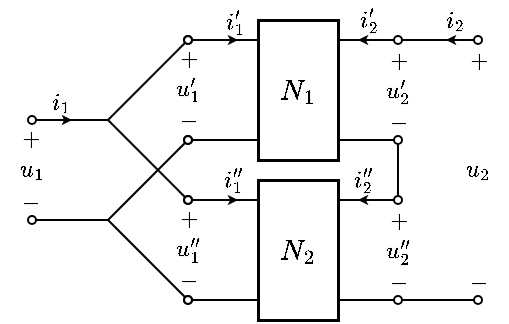 <mxfile version="17.2.1" type="device"><diagram id="5rbgzLOTwC2UY9oqK9Cq" name="第 1 页"><mxGraphModel dx="314" dy="274" grid="1" gridSize="5" guides="1" tooltips="1" connect="1" arrows="1" fold="1" page="1" pageScale="1" pageWidth="827" pageHeight="1169" math="1" shadow="0"><root><mxCell id="0"/><mxCell id="1" parent="0"/><mxCell id="ClMfeebkYCAQajB1Zd_--21" value="$$+$$" style="text;html=1;resizable=1;autosize=1;align=center;verticalAlign=middle;points=[];fillColor=none;strokeColor=none;rounded=0;movable=1;rotatable=1;deletable=1;editable=1;connectable=0;fontSize=10;" parent="1" vertex="1"><mxGeometry x="342" y="369" width="15" height="12" as="geometry"/></mxCell><mxCell id="ClMfeebkYCAQajB1Zd_--22" value="$$-$$" style="text;resizable=1;autosize=1;align=center;verticalAlign=middle;points=[];fillColor=none;strokeColor=none;rounded=0;html=1;imageAspect=1;noLabel=0;recursiveResize=1;expand=1;editable=1;movable=1;rotatable=1;deletable=1;connectable=0;comic=0;fontSize=10;" parent="1" vertex="1"><mxGeometry x="342" y="401" width="15" height="9" as="geometry"/></mxCell><mxCell id="_tpZHG4uNnz5ES9-Bjnb-25" value="\(u_2'\)" style="text;html=1;resizable=1;autosize=1;align=center;verticalAlign=middle;points=[];fillColor=none;strokeColor=none;rounded=0;comic=0;movable=1;rotatable=1;deletable=1;editable=1;connectable=0;fontSize=10;" parent="1" vertex="1"><mxGeometry x="340" y="301" width="20" height="20" as="geometry"/></mxCell><mxCell id="bXhRz9zdWTw2_m6RRyU6-28" value="$$N_1$$" style="rounded=0;whiteSpace=wrap;html=1;strokeWidth=1.5;connectable=0;" parent="1" vertex="1"><mxGeometry x="280" y="275" width="40" height="70" as="geometry"/></mxCell><mxCell id="_tpZHG4uNnz5ES9-Bjnb-19" value="" style="endArrow=oval;html=1;rounded=0;fontSize=10;startSize=4;endSize=4;endFill=0;" parent="1" edge="1"><mxGeometry width="50" height="50" relative="1" as="geometry"><mxPoint x="321" y="285" as="sourcePoint"/><mxPoint x="350" y="285" as="targetPoint"/></mxGeometry></mxCell><mxCell id="_tpZHG4uNnz5ES9-Bjnb-20" value="" style="endArrow=classic;html=1;rounded=0;fontSize=10;endSize=2;" parent="1" edge="1"><mxGeometry width="50" height="50" relative="1" as="geometry"><mxPoint x="341" y="285" as="sourcePoint"/><mxPoint x="330" y="285" as="targetPoint"/></mxGeometry></mxCell><mxCell id="_tpZHG4uNnz5ES9-Bjnb-21" value="$$i_2'$$" style="text;html=1;resizable=1;autosize=1;align=center;verticalAlign=middle;points=[];fillColor=none;strokeColor=none;rounded=0;fontSize=10;movable=1;rotatable=1;deletable=1;editable=1;connectable=0;" parent="1" vertex="1"><mxGeometry x="327" y="265" width="15" height="20" as="geometry"/></mxCell><mxCell id="_tpZHG4uNnz5ES9-Bjnb-22" value="" style="endArrow=oval;html=1;rounded=0;fontSize=10;startSize=4;endSize=4;endFill=0;" parent="1" edge="1"><mxGeometry width="50" height="50" relative="1" as="geometry"><mxPoint x="321" y="335" as="sourcePoint"/><mxPoint x="350" y="335" as="targetPoint"/></mxGeometry></mxCell><mxCell id="_tpZHG4uNnz5ES9-Bjnb-23" value="$$+$$" style="text;html=1;resizable=1;autosize=1;align=center;verticalAlign=middle;points=[];fillColor=none;strokeColor=none;rounded=0;movable=1;rotatable=1;deletable=1;editable=1;connectable=0;fontSize=10;" parent="1" vertex="1"><mxGeometry x="342" y="289" width="15" height="12" as="geometry"/></mxCell><mxCell id="_tpZHG4uNnz5ES9-Bjnb-24" value="$$-$$" style="text;resizable=1;autosize=1;align=center;verticalAlign=middle;points=[];fillColor=none;strokeColor=none;rounded=0;html=1;imageAspect=1;noLabel=0;recursiveResize=1;expand=1;editable=1;movable=1;rotatable=1;deletable=1;connectable=0;comic=0;fontSize=10;" parent="1" vertex="1"><mxGeometry x="342" y="321" width="15" height="9" as="geometry"/></mxCell><mxCell id="_tpZHG4uNnz5ES9-Bjnb-34" value="" style="endArrow=oval;html=1;rounded=0;startSize=4;endSize=4;jumpSize=6;startArrow=none;startFill=0;endFill=0;" parent="1" edge="1"><mxGeometry width="50" height="50" relative="1" as="geometry"><mxPoint x="352" y="285" as="sourcePoint"/><mxPoint x="390" y="285" as="targetPoint"/></mxGeometry></mxCell><mxCell id="_tpZHG4uNnz5ES9-Bjnb-35" value="" style="endArrow=oval;html=1;rounded=0;startSize=4;endSize=4;jumpSize=6;endFill=0;" parent="1" edge="1"><mxGeometry width="50" height="50" relative="1" as="geometry"><mxPoint x="352" y="415" as="sourcePoint"/><mxPoint x="390" y="415" as="targetPoint"/></mxGeometry></mxCell><mxCell id="ClMfeebkYCAQajB1Zd_--5" value="" style="endArrow=classic;html=1;rounded=0;fontSize=10;endSize=2;" parent="1" edge="1"><mxGeometry width="50" height="50" relative="1" as="geometry"><mxPoint x="385.0" y="285.0" as="sourcePoint"/><mxPoint x="374" y="285.0" as="targetPoint"/></mxGeometry></mxCell><mxCell id="ClMfeebkYCAQajB1Zd_--6" value="$$i_2$$" style="text;html=1;resizable=1;autosize=1;align=center;verticalAlign=middle;points=[];fillColor=none;strokeColor=none;rounded=0;fontSize=10;movable=1;rotatable=1;deletable=1;editable=1;connectable=0;" parent="1" vertex="1"><mxGeometry x="370" y="265" width="15" height="20" as="geometry"/></mxCell><mxCell id="ClMfeebkYCAQajB1Zd_--7" value="$$+$$" style="text;html=1;resizable=1;autosize=1;align=center;verticalAlign=middle;points=[];fillColor=none;strokeColor=none;rounded=0;movable=1;rotatable=1;deletable=1;editable=1;connectable=0;fontSize=10;" parent="1" vertex="1"><mxGeometry x="382" y="289" width="15" height="12" as="geometry"/></mxCell><mxCell id="ClMfeebkYCAQajB1Zd_--8" value="\(u_2''\)" style="text;html=1;resizable=1;autosize=1;align=center;verticalAlign=middle;points=[];fillColor=none;strokeColor=none;rounded=0;comic=0;movable=1;rotatable=1;deletable=1;editable=1;connectable=0;fontSize=10;" parent="1" vertex="1"><mxGeometry x="340" y="381" width="20" height="20" as="geometry"/></mxCell><mxCell id="ClMfeebkYCAQajB1Zd_--16" value="$$N_2$$" style="rounded=0;whiteSpace=wrap;html=1;strokeWidth=1.5;connectable=0;" parent="1" vertex="1"><mxGeometry x="280" y="355" width="40" height="70" as="geometry"/></mxCell><mxCell id="ClMfeebkYCAQajB1Zd_--17" value="" style="endArrow=oval;html=1;rounded=0;fontSize=10;startSize=4;endSize=4;endFill=0;" parent="1" edge="1"><mxGeometry width="50" height="50" relative="1" as="geometry"><mxPoint x="321" y="365" as="sourcePoint"/><mxPoint x="350" y="365" as="targetPoint"/></mxGeometry></mxCell><mxCell id="ClMfeebkYCAQajB1Zd_--18" value="" style="endArrow=classic;html=1;rounded=0;fontSize=10;endSize=2;" parent="1" edge="1"><mxGeometry width="50" height="50" relative="1" as="geometry"><mxPoint x="341" y="365" as="sourcePoint"/><mxPoint x="330" y="365" as="targetPoint"/></mxGeometry></mxCell><mxCell id="ClMfeebkYCAQajB1Zd_--19" value="$$i_2''$$" style="text;html=1;resizable=1;autosize=1;align=center;verticalAlign=middle;points=[];fillColor=none;strokeColor=none;rounded=0;fontSize=10;movable=1;rotatable=1;deletable=1;editable=1;connectable=0;" parent="1" vertex="1"><mxGeometry x="322" y="345" width="20" height="20" as="geometry"/></mxCell><mxCell id="ClMfeebkYCAQajB1Zd_--20" value="" style="endArrow=oval;html=1;rounded=0;fontSize=10;startSize=4;endSize=4;endFill=0;" parent="1" edge="1"><mxGeometry width="50" height="50" relative="1" as="geometry"><mxPoint x="321" y="415" as="sourcePoint"/><mxPoint x="350" y="415" as="targetPoint"/></mxGeometry></mxCell><mxCell id="ClMfeebkYCAQajB1Zd_--24" value="" style="endArrow=none;html=1;rounded=0;endSize=4;" parent="1" edge="1"><mxGeometry width="50" height="50" relative="1" as="geometry"><mxPoint x="350" y="363" as="sourcePoint"/><mxPoint x="350" y="337" as="targetPoint"/></mxGeometry></mxCell><mxCell id="ClMfeebkYCAQajB1Zd_--27" value="$$-$$" style="text;resizable=1;autosize=1;align=center;verticalAlign=middle;points=[];fillColor=none;strokeColor=none;rounded=0;html=1;imageAspect=1;noLabel=0;recursiveResize=1;expand=1;editable=1;movable=1;rotatable=1;deletable=1;connectable=0;comic=0;fontSize=10;" parent="1" vertex="1"><mxGeometry x="382" y="401" width="15" height="9" as="geometry"/></mxCell><mxCell id="ClMfeebkYCAQajB1Zd_--30" value="\(u_2\)" style="text;html=1;resizable=1;autosize=1;align=center;verticalAlign=middle;points=[];fillColor=none;strokeColor=none;rounded=0;comic=0;movable=1;rotatable=1;deletable=1;editable=1;connectable=0;fontSize=10;" parent="1" vertex="1"><mxGeometry x="385" y="340" width="10" height="20" as="geometry"/></mxCell><mxCell id="HUvitj1Au_bgY6NDyOzQ-1" value="$$+$$" style="text;html=1;resizable=1;autosize=1;align=center;verticalAlign=middle;points=[];fillColor=none;strokeColor=none;rounded=0;movable=1;rotatable=1;deletable=1;editable=1;connectable=0;fontSize=10;" vertex="1" parent="1"><mxGeometry x="158.0" y="328" width="15" height="12" as="geometry"/></mxCell><mxCell id="HUvitj1Au_bgY6NDyOzQ-2" value="" style="endArrow=oval;html=1;rounded=0;fontSize=10;startSize=4;endSize=4;endFill=0;" edge="1" parent="1"><mxGeometry width="50" height="50" relative="1" as="geometry"><mxPoint x="280" y="285" as="sourcePoint"/><mxPoint x="245" y="285" as="targetPoint"/></mxGeometry></mxCell><mxCell id="HUvitj1Au_bgY6NDyOzQ-3" value="" style="endArrow=classic;html=1;rounded=0;fontSize=10;endSize=2;" edge="1" parent="1"><mxGeometry width="50" height="50" relative="1" as="geometry"><mxPoint x="260" y="285" as="sourcePoint"/><mxPoint x="270" y="285" as="targetPoint"/></mxGeometry></mxCell><mxCell id="HUvitj1Au_bgY6NDyOzQ-4" value="$$i_1'$$" style="text;html=1;resizable=1;autosize=1;align=center;verticalAlign=middle;points=[];fillColor=none;strokeColor=none;rounded=0;fontSize=10;movable=1;rotatable=1;deletable=1;editable=1;connectable=0;" vertex="1" parent="1"><mxGeometry x="260" y="266" width="15" height="20" as="geometry"/></mxCell><mxCell id="HUvitj1Au_bgY6NDyOzQ-5" value="" style="endArrow=oval;html=1;rounded=0;fontSize=10;startSize=4;endSize=4;endFill=0;" edge="1" parent="1"><mxGeometry width="50" height="50" relative="1" as="geometry"><mxPoint x="280" y="335" as="sourcePoint"/><mxPoint x="245" y="335" as="targetPoint"/></mxGeometry></mxCell><mxCell id="HUvitj1Au_bgY6NDyOzQ-6" value="$$+$$" style="text;html=1;resizable=1;autosize=1;align=center;verticalAlign=middle;points=[];fillColor=none;strokeColor=none;rounded=0;movable=1;rotatable=1;deletable=1;editable=1;connectable=0;fontSize=10;" vertex="1" parent="1"><mxGeometry x="237.0" y="288" width="15" height="12" as="geometry"/></mxCell><mxCell id="HUvitj1Au_bgY6NDyOzQ-7" value="$$-$$" style="text;resizable=1;autosize=1;align=center;verticalAlign=middle;points=[];fillColor=none;strokeColor=none;rounded=0;html=1;imageAspect=1;noLabel=0;recursiveResize=1;expand=1;editable=1;movable=1;rotatable=1;deletable=1;connectable=0;comic=0;fontSize=10;" vertex="1" parent="1"><mxGeometry x="237.0" y="320" width="15" height="9" as="geometry"/></mxCell><mxCell id="HUvitj1Au_bgY6NDyOzQ-8" value="\(u_1'\)" style="text;html=1;resizable=1;autosize=1;align=center;verticalAlign=middle;points=[];fillColor=none;strokeColor=none;rounded=0;comic=0;movable=1;rotatable=1;deletable=1;editable=1;connectable=0;fontSize=10;" vertex="1" parent="1"><mxGeometry x="235" y="300" width="20" height="20" as="geometry"/></mxCell><mxCell id="HUvitj1Au_bgY6NDyOzQ-9" value="" style="endArrow=oval;html=1;rounded=0;fontSize=10;startSize=4;endSize=4;endFill=0;" edge="1" parent="1"><mxGeometry width="50" height="50" relative="1" as="geometry"><mxPoint x="205" y="325" as="sourcePoint"/><mxPoint x="167" y="325" as="targetPoint"/></mxGeometry></mxCell><mxCell id="HUvitj1Au_bgY6NDyOzQ-10" value="" style="endArrow=classic;html=1;rounded=0;fontSize=10;endSize=2;" edge="1" parent="1"><mxGeometry width="50" height="50" relative="1" as="geometry"><mxPoint x="177" y="325" as="sourcePoint"/><mxPoint x="187" y="325" as="targetPoint"/></mxGeometry></mxCell><mxCell id="HUvitj1Au_bgY6NDyOzQ-11" value="$$i_1$$" style="text;html=1;resizable=1;autosize=1;align=center;verticalAlign=middle;points=[];fillColor=none;strokeColor=none;rounded=0;fontSize=10;movable=1;rotatable=1;deletable=1;editable=1;connectable=0;" vertex="1" parent="1"><mxGeometry x="171" y="306" width="20" height="20" as="geometry"/></mxCell><mxCell id="HUvitj1Au_bgY6NDyOzQ-12" value="" style="endArrow=oval;html=1;rounded=0;fontSize=10;startSize=4;endSize=4;endFill=0;" edge="1" parent="1"><mxGeometry width="50" height="50" relative="1" as="geometry"><mxPoint x="280" y="365" as="sourcePoint"/><mxPoint x="245" y="365" as="targetPoint"/></mxGeometry></mxCell><mxCell id="HUvitj1Au_bgY6NDyOzQ-13" value="" style="endArrow=classic;html=1;rounded=0;fontSize=10;endSize=2;" edge="1" parent="1"><mxGeometry width="50" height="50" relative="1" as="geometry"><mxPoint x="260" y="365" as="sourcePoint"/><mxPoint x="270" y="365" as="targetPoint"/></mxGeometry></mxCell><mxCell id="HUvitj1Au_bgY6NDyOzQ-14" value="$$i_1''$$" style="text;html=1;resizable=1;autosize=1;align=center;verticalAlign=middle;points=[];fillColor=none;strokeColor=none;rounded=0;fontSize=10;movable=1;rotatable=1;deletable=1;editable=1;connectable=0;" vertex="1" parent="1"><mxGeometry x="258" y="345" width="17" height="20" as="geometry"/></mxCell><mxCell id="HUvitj1Au_bgY6NDyOzQ-15" value="" style="endArrow=oval;html=1;rounded=0;fontSize=10;startSize=4;endSize=4;endFill=0;" edge="1" parent="1"><mxGeometry width="50" height="50" relative="1" as="geometry"><mxPoint x="280" y="415" as="sourcePoint"/><mxPoint x="245" y="415" as="targetPoint"/></mxGeometry></mxCell><mxCell id="HUvitj1Au_bgY6NDyOzQ-16" value="$$+$$" style="text;html=1;resizable=1;autosize=1;align=center;verticalAlign=middle;points=[];fillColor=none;strokeColor=none;rounded=0;movable=1;rotatable=1;deletable=1;editable=1;connectable=0;fontSize=10;" vertex="1" parent="1"><mxGeometry x="237.0" y="368" width="15" height="12" as="geometry"/></mxCell><mxCell id="HUvitj1Au_bgY6NDyOzQ-17" value="$$-$$" style="text;resizable=1;autosize=1;align=center;verticalAlign=middle;points=[];fillColor=none;strokeColor=none;rounded=0;html=1;imageAspect=1;noLabel=0;recursiveResize=1;expand=1;editable=1;movable=1;rotatable=1;deletable=1;connectable=0;comic=0;fontSize=10;" vertex="1" parent="1"><mxGeometry x="237.0" y="400" width="15" height="9" as="geometry"/></mxCell><mxCell id="HUvitj1Au_bgY6NDyOzQ-18" value="\(u_1''\)" style="text;html=1;resizable=1;autosize=1;align=center;verticalAlign=middle;points=[];fillColor=none;strokeColor=none;rounded=0;comic=0;movable=1;rotatable=1;deletable=1;editable=1;connectable=0;fontSize=10;" vertex="1" parent="1"><mxGeometry x="235" y="380" width="20" height="20" as="geometry"/></mxCell><mxCell id="HUvitj1Au_bgY6NDyOzQ-19" value="" style="endArrow=oval;html=1;rounded=0;fontSize=10;startSize=4;endSize=4;endFill=0;" edge="1" parent="1"><mxGeometry width="50" height="50" relative="1" as="geometry"><mxPoint x="205.0" y="375" as="sourcePoint"/><mxPoint x="167" y="375" as="targetPoint"/></mxGeometry></mxCell><mxCell id="HUvitj1Au_bgY6NDyOzQ-20" value="$$-$$" style="text;resizable=1;autosize=1;align=center;verticalAlign=middle;points=[];fillColor=none;strokeColor=none;rounded=0;html=1;imageAspect=1;noLabel=0;recursiveResize=1;expand=1;editable=1;movable=1;rotatable=1;deletable=1;connectable=0;comic=0;fontSize=10;" vertex="1" parent="1"><mxGeometry x="158.0" y="361" width="15" height="9" as="geometry"/></mxCell><mxCell id="HUvitj1Au_bgY6NDyOzQ-21" value="\(u_1\)" style="text;html=1;resizable=1;autosize=1;align=center;verticalAlign=middle;points=[];fillColor=none;strokeColor=none;rounded=0;comic=0;movable=1;rotatable=1;deletable=1;editable=1;connectable=0;fontSize=10;" vertex="1" parent="1"><mxGeometry x="159" y="340" width="15" height="20" as="geometry"/></mxCell><mxCell id="HUvitj1Au_bgY6NDyOzQ-22" value="" style="endArrow=oval;html=1;rounded=0;endSize=4;startArrow=none;startFill=0;endFill=0;startSize=4;" edge="1" parent="1"><mxGeometry width="50" height="50" relative="1" as="geometry"><mxPoint x="205" y="325" as="sourcePoint"/><mxPoint x="245" y="285" as="targetPoint"/></mxGeometry></mxCell><mxCell id="HUvitj1Au_bgY6NDyOzQ-23" value="" style="endArrow=none;html=1;rounded=0;endSize=4;startArrow=oval;startFill=0;endFill=0;startSize=4;" edge="1" parent="1"><mxGeometry width="50" height="50" relative="1" as="geometry"><mxPoint x="245" y="365" as="sourcePoint"/><mxPoint x="205" y="325" as="targetPoint"/></mxGeometry></mxCell><mxCell id="HUvitj1Au_bgY6NDyOzQ-24" value="" style="endArrow=oval;html=1;rounded=0;endSize=4;startArrow=none;startFill=0;startSize=4;endFill=0;" edge="1" parent="1"><mxGeometry width="50" height="50" relative="1" as="geometry"><mxPoint x="205" y="375" as="sourcePoint"/><mxPoint x="245" y="335" as="targetPoint"/></mxGeometry></mxCell><mxCell id="HUvitj1Au_bgY6NDyOzQ-25" value="" style="endArrow=none;html=1;rounded=0;endSize=4;startArrow=oval;startFill=0;startSize=4;endFill=0;" edge="1" parent="1"><mxGeometry width="50" height="50" relative="1" as="geometry"><mxPoint x="245" y="415" as="sourcePoint"/><mxPoint x="205" y="375" as="targetPoint"/></mxGeometry></mxCell></root></mxGraphModel></diagram></mxfile>